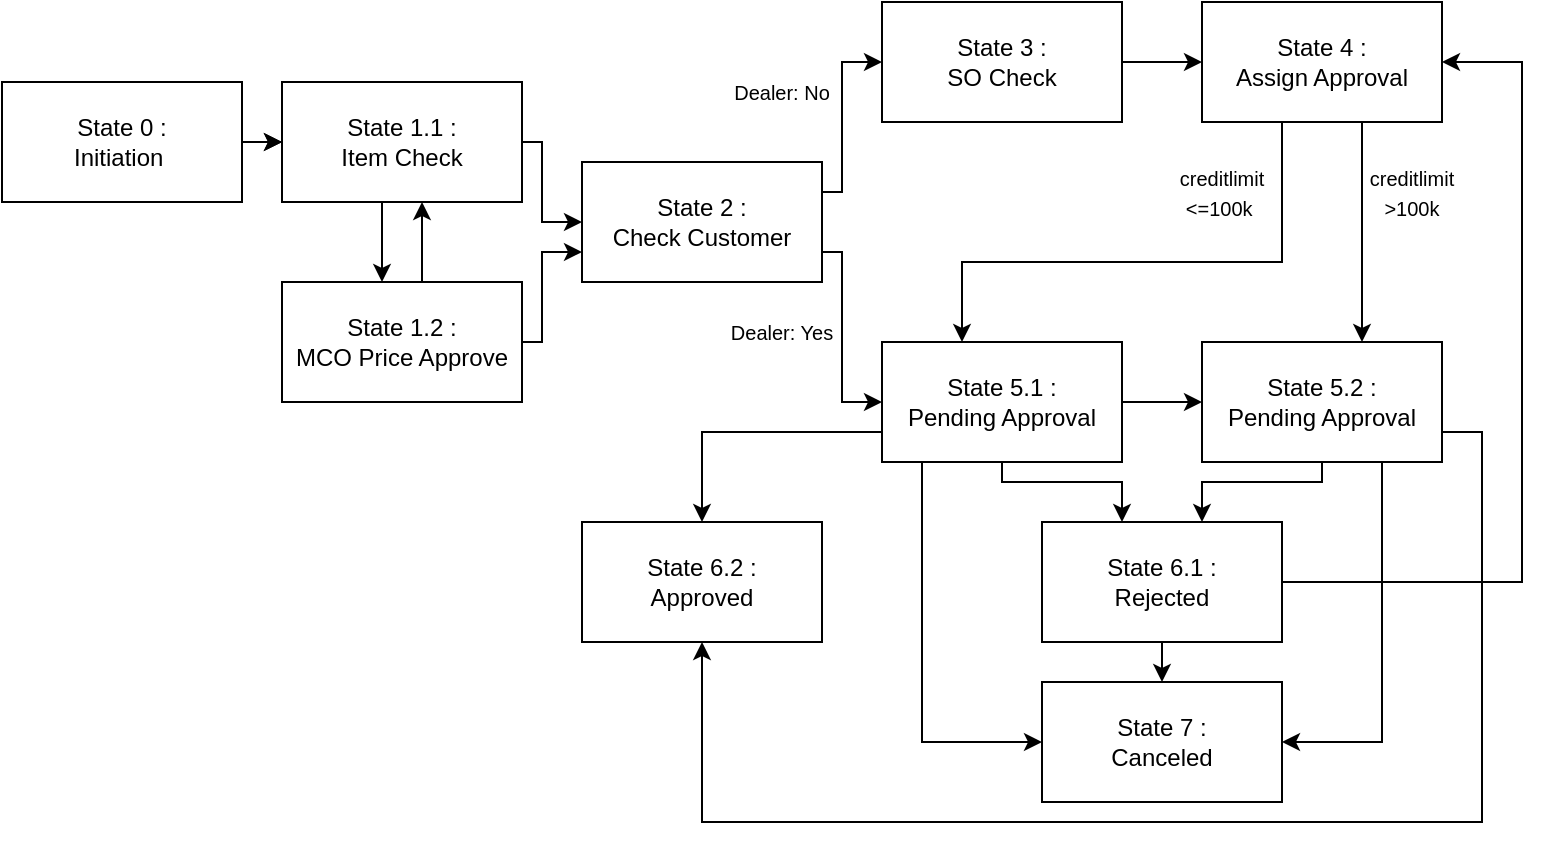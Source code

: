<mxfile version="14.4.2" type="github">
  <diagram id="wWpEONoESdP3NUr75rJn" name="Page-1">
    <mxGraphModel dx="1426" dy="794" grid="1" gridSize="10" guides="1" tooltips="1" connect="1" arrows="1" fold="1" page="1" pageScale="1" pageWidth="1169" pageHeight="827" math="0" shadow="0">
      <root>
        <mxCell id="0" />
        <mxCell id="1" parent="0" />
        <mxCell id="Tk-LK1Vj_F-vtcgWe9Pp-3" value="" style="edgeStyle=orthogonalEdgeStyle;rounded=0;orthogonalLoop=1;jettySize=auto;html=1;" parent="1" source="AYKECJN2Fn010FfBToEk-2" target="AYKECJN2Fn010FfBToEk-3" edge="1">
          <mxGeometry relative="1" as="geometry">
            <Array as="points">
              <mxPoint x="230" y="210" />
              <mxPoint x="230" y="210" />
            </Array>
          </mxGeometry>
        </mxCell>
        <mxCell id="Tk-LK1Vj_F-vtcgWe9Pp-4" style="edgeStyle=orthogonalEdgeStyle;rounded=0;orthogonalLoop=1;jettySize=auto;html=1;entryX=0;entryY=0.5;entryDx=0;entryDy=0;" parent="1" source="AYKECJN2Fn010FfBToEk-1" target="AYKECJN2Fn010FfBToEk-2" edge="1">
          <mxGeometry relative="1" as="geometry" />
        </mxCell>
        <mxCell id="AYKECJN2Fn010FfBToEk-1" value="State 0 : &lt;br&gt;Initiation&amp;nbsp;" style="rounded=0;whiteSpace=wrap;html=1;" parent="1" vertex="1">
          <mxGeometry x="40" y="130" width="120" height="60" as="geometry" />
        </mxCell>
        <mxCell id="Tk-LK1Vj_F-vtcgWe9Pp-1" value="" style="edgeStyle=orthogonalEdgeStyle;rounded=0;orthogonalLoop=1;jettySize=auto;html=1;" parent="1" source="AYKECJN2Fn010FfBToEk-2" target="AYKECJN2Fn010FfBToEk-4" edge="1">
          <mxGeometry relative="1" as="geometry">
            <Array as="points">
              <mxPoint x="310" y="160" />
              <mxPoint x="310" y="200" />
            </Array>
          </mxGeometry>
        </mxCell>
        <mxCell id="Tk-LK1Vj_F-vtcgWe9Pp-2" value="" style="edgeStyle=orthogonalEdgeStyle;rounded=0;orthogonalLoop=1;jettySize=auto;html=1;entryX=0;entryY=0.75;entryDx=0;entryDy=0;" parent="1" source="AYKECJN2Fn010FfBToEk-3" target="AYKECJN2Fn010FfBToEk-4" edge="1">
          <mxGeometry relative="1" as="geometry">
            <Array as="points">
              <mxPoint x="310" y="260" />
              <mxPoint x="310" y="215" />
            </Array>
          </mxGeometry>
        </mxCell>
        <mxCell id="Tk-LK1Vj_F-vtcgWe9Pp-6" value="" style="edgeStyle=orthogonalEdgeStyle;rounded=0;orthogonalLoop=1;jettySize=auto;html=1;" parent="1" source="AYKECJN2Fn010FfBToEk-3" target="AYKECJN2Fn010FfBToEk-2" edge="1">
          <mxGeometry relative="1" as="geometry">
            <Array as="points">
              <mxPoint x="250" y="210" />
              <mxPoint x="250" y="210" />
            </Array>
          </mxGeometry>
        </mxCell>
        <mxCell id="AYKECJN2Fn010FfBToEk-3" value="State 1.2 : &lt;br&gt;MCO Price Approve" style="rounded=0;whiteSpace=wrap;html=1;" parent="1" vertex="1">
          <mxGeometry x="180" y="230" width="120" height="60" as="geometry" />
        </mxCell>
        <mxCell id="IGj2JCpGtJABXFzRNVT--2" style="edgeStyle=orthogonalEdgeStyle;rounded=0;orthogonalLoop=1;jettySize=auto;html=1;exitX=1;exitY=0.25;exitDx=0;exitDy=0;entryX=0;entryY=0.5;entryDx=0;entryDy=0;" edge="1" parent="1" source="AYKECJN2Fn010FfBToEk-4" target="AYKECJN2Fn010FfBToEk-6">
          <mxGeometry relative="1" as="geometry">
            <Array as="points">
              <mxPoint x="460" y="185" />
              <mxPoint x="460" y="120" />
            </Array>
          </mxGeometry>
        </mxCell>
        <mxCell id="IGj2JCpGtJABXFzRNVT--4" style="edgeStyle=orthogonalEdgeStyle;rounded=0;orthogonalLoop=1;jettySize=auto;html=1;exitX=1;exitY=0.75;exitDx=0;exitDy=0;entryX=0;entryY=0.5;entryDx=0;entryDy=0;" edge="1" parent="1" source="AYKECJN2Fn010FfBToEk-4" target="crHzFIpyRZOjVDYztjRo-8">
          <mxGeometry relative="1" as="geometry">
            <Array as="points">
              <mxPoint x="460" y="215" />
              <mxPoint x="460" y="290" />
            </Array>
          </mxGeometry>
        </mxCell>
        <mxCell id="AYKECJN2Fn010FfBToEk-4" value="State 2 : &lt;br&gt;Check Customer" style="rounded=0;whiteSpace=wrap;html=1;" parent="1" vertex="1">
          <mxGeometry x="330" y="170" width="120" height="60" as="geometry" />
        </mxCell>
        <mxCell id="crHzFIpyRZOjVDYztjRo-7" value="" style="edgeStyle=orthogonalEdgeStyle;rounded=0;orthogonalLoop=1;jettySize=auto;html=1;" parent="1" source="AYKECJN2Fn010FfBToEk-6" target="crHzFIpyRZOjVDYztjRo-6" edge="1">
          <mxGeometry relative="1" as="geometry" />
        </mxCell>
        <mxCell id="AYKECJN2Fn010FfBToEk-6" value="State 3 : &lt;br&gt;SO Check" style="rounded=0;whiteSpace=wrap;html=1;" parent="1" vertex="1">
          <mxGeometry x="480" y="90" width="120" height="60" as="geometry" />
        </mxCell>
        <mxCell id="AYKECJN2Fn010FfBToEk-2" value="State 1.1 : &lt;br&gt;Item Check" style="rounded=0;whiteSpace=wrap;html=1;" parent="1" vertex="1">
          <mxGeometry x="180" y="130" width="120" height="60" as="geometry" />
        </mxCell>
        <mxCell id="Tk-LK1Vj_F-vtcgWe9Pp-5" value="" style="edgeStyle=orthogonalEdgeStyle;rounded=0;orthogonalLoop=1;jettySize=auto;html=1;" parent="1" source="AYKECJN2Fn010FfBToEk-1" target="AYKECJN2Fn010FfBToEk-2" edge="1">
          <mxGeometry relative="1" as="geometry">
            <mxPoint x="160" y="150" as="sourcePoint" />
            <mxPoint x="270" y="230" as="targetPoint" />
          </mxGeometry>
        </mxCell>
        <object label="" id="crHzFIpyRZOjVDYztjRo-9">
          <mxCell style="edgeStyle=orthogonalEdgeStyle;rounded=0;orthogonalLoop=1;jettySize=auto;html=1;exitX=0.25;exitY=1;exitDx=0;exitDy=0;" parent="1" source="crHzFIpyRZOjVDYztjRo-6" target="crHzFIpyRZOjVDYztjRo-8" edge="1">
            <mxGeometry relative="1" as="geometry">
              <Array as="points">
                <mxPoint x="680" y="150" />
                <mxPoint x="680" y="220" />
                <mxPoint x="520" y="220" />
              </Array>
              <mxPoint x="660" y="160" as="sourcePoint" />
            </mxGeometry>
          </mxCell>
        </object>
        <mxCell id="crHzFIpyRZOjVDYztjRo-11" value="" style="edgeStyle=orthogonalEdgeStyle;rounded=0;orthogonalLoop=1;jettySize=auto;html=1;" parent="1" source="crHzFIpyRZOjVDYztjRo-6" target="crHzFIpyRZOjVDYztjRo-10" edge="1">
          <mxGeometry relative="1" as="geometry">
            <Array as="points">
              <mxPoint x="720" y="220" />
              <mxPoint x="720" y="220" />
            </Array>
          </mxGeometry>
        </mxCell>
        <mxCell id="crHzFIpyRZOjVDYztjRo-6" value="State 4 : &lt;br&gt;Assign Approval" style="rounded=0;whiteSpace=wrap;html=1;" parent="1" vertex="1">
          <mxGeometry x="640" y="90" width="120" height="60" as="geometry" />
        </mxCell>
        <mxCell id="crHzFIpyRZOjVDYztjRo-12" value="" style="edgeStyle=orthogonalEdgeStyle;rounded=0;orthogonalLoop=1;jettySize=auto;html=1;" parent="1" source="crHzFIpyRZOjVDYztjRo-8" target="crHzFIpyRZOjVDYztjRo-10" edge="1">
          <mxGeometry relative="1" as="geometry">
            <Array as="points">
              <mxPoint x="630" y="290" />
              <mxPoint x="630" y="290" />
            </Array>
          </mxGeometry>
        </mxCell>
        <mxCell id="crHzFIpyRZOjVDYztjRo-25" value="" style="edgeStyle=orthogonalEdgeStyle;rounded=0;orthogonalLoop=1;jettySize=auto;html=1;exitX=0.75;exitY=1;exitDx=0;exitDy=0;" parent="1" source="crHzFIpyRZOjVDYztjRo-8" target="crHzFIpyRZOjVDYztjRo-24" edge="1">
          <mxGeometry relative="1" as="geometry">
            <Array as="points">
              <mxPoint x="540" y="320" />
              <mxPoint x="540" y="330" />
              <mxPoint x="600" y="330" />
            </Array>
            <mxPoint x="630" y="310" as="sourcePoint" />
          </mxGeometry>
        </mxCell>
        <mxCell id="crHzFIpyRZOjVDYztjRo-38" style="edgeStyle=orthogonalEdgeStyle;rounded=0;orthogonalLoop=1;jettySize=auto;html=1;entryX=0;entryY=0.5;entryDx=0;entryDy=0;exitX=0.5;exitY=1;exitDx=0;exitDy=0;" parent="1" target="crHzFIpyRZOjVDYztjRo-31" edge="1" source="crHzFIpyRZOjVDYztjRo-8">
          <mxGeometry relative="1" as="geometry">
            <mxPoint x="520" y="370" as="sourcePoint" />
            <Array as="points">
              <mxPoint x="500" y="320" />
              <mxPoint x="500" y="460" />
            </Array>
          </mxGeometry>
        </mxCell>
        <mxCell id="crHzFIpyRZOjVDYztjRo-41" style="edgeStyle=orthogonalEdgeStyle;rounded=0;orthogonalLoop=1;jettySize=auto;html=1;exitX=0;exitY=0.75;exitDx=0;exitDy=0;entryX=0.5;entryY=0;entryDx=0;entryDy=0;" parent="1" source="crHzFIpyRZOjVDYztjRo-8" target="crHzFIpyRZOjVDYztjRo-39" edge="1">
          <mxGeometry relative="1" as="geometry" />
        </mxCell>
        <mxCell id="crHzFIpyRZOjVDYztjRo-8" value="State 5.1 : &lt;br&gt;Pending Approval" style="whiteSpace=wrap;html=1;rounded=0;" parent="1" vertex="1">
          <mxGeometry x="480" y="260" width="120" height="60" as="geometry" />
        </mxCell>
        <mxCell id="crHzFIpyRZOjVDYztjRo-29" value="" style="edgeStyle=orthogonalEdgeStyle;rounded=0;orthogonalLoop=1;jettySize=auto;html=1;exitX=0.5;exitY=1;exitDx=0;exitDy=0;" parent="1" source="crHzFIpyRZOjVDYztjRo-10" target="crHzFIpyRZOjVDYztjRo-24" edge="1">
          <mxGeometry relative="1" as="geometry">
            <Array as="points">
              <mxPoint x="700" y="330" />
              <mxPoint x="640" y="330" />
            </Array>
            <mxPoint x="680" y="330" as="sourcePoint" />
          </mxGeometry>
        </mxCell>
        <mxCell id="crHzFIpyRZOjVDYztjRo-37" style="edgeStyle=orthogonalEdgeStyle;rounded=0;orthogonalLoop=1;jettySize=auto;html=1;exitX=0.75;exitY=1;exitDx=0;exitDy=0;" parent="1" source="crHzFIpyRZOjVDYztjRo-10" target="crHzFIpyRZOjVDYztjRo-31" edge="1">
          <mxGeometry relative="1" as="geometry">
            <Array as="points">
              <mxPoint x="730" y="460" />
            </Array>
            <mxPoint x="750" y="330" as="sourcePoint" />
          </mxGeometry>
        </mxCell>
        <mxCell id="crHzFIpyRZOjVDYztjRo-40" style="edgeStyle=orthogonalEdgeStyle;rounded=0;orthogonalLoop=1;jettySize=auto;html=1;entryX=0.5;entryY=1;entryDx=0;entryDy=0;exitX=1;exitY=0.75;exitDx=0;exitDy=0;" parent="1" source="crHzFIpyRZOjVDYztjRo-10" target="crHzFIpyRZOjVDYztjRo-39" edge="1">
          <mxGeometry relative="1" as="geometry">
            <Array as="points">
              <mxPoint x="780" y="305" />
              <mxPoint x="780" y="500" />
              <mxPoint x="390" y="500" />
            </Array>
            <mxPoint x="780" y="300" as="sourcePoint" />
          </mxGeometry>
        </mxCell>
        <mxCell id="crHzFIpyRZOjVDYztjRo-10" value="State 5.2 : &lt;br&gt;Pending Approval" style="whiteSpace=wrap;html=1;rounded=0;" parent="1" vertex="1">
          <mxGeometry x="640" y="260" width="120" height="60" as="geometry" />
        </mxCell>
        <mxCell id="crHzFIpyRZOjVDYztjRo-19" value="&lt;font style=&quot;font-size: 10px&quot;&gt;Dealer: No&lt;/font&gt;" style="text;html=1;strokeColor=none;fillColor=none;align=center;verticalAlign=middle;whiteSpace=wrap;rounded=0;rotation=0;" parent="1" vertex="1">
          <mxGeometry x="405" y="130" width="50" height="10" as="geometry" />
        </mxCell>
        <mxCell id="crHzFIpyRZOjVDYztjRo-20" value="&lt;font style=&quot;font-size: 10px&quot;&gt;Dealer: Yes&lt;/font&gt;" style="text;html=1;strokeColor=none;fillColor=none;align=center;verticalAlign=middle;whiteSpace=wrap;rounded=0;rotation=0;" parent="1" vertex="1">
          <mxGeometry x="400" y="250" width="60" height="10" as="geometry" />
        </mxCell>
        <mxCell id="crHzFIpyRZOjVDYztjRo-21" value="&lt;span style=&quot;font-size: 10px&quot;&gt;creditlimit &lt;br&gt;&amp;lt;=100k&amp;nbsp;&lt;/span&gt;" style="text;html=1;strokeColor=none;fillColor=none;align=center;verticalAlign=middle;whiteSpace=wrap;rounded=0;rotation=0;" parent="1" vertex="1">
          <mxGeometry x="630" y="170" width="40" height="30" as="geometry" />
        </mxCell>
        <mxCell id="crHzFIpyRZOjVDYztjRo-22" value="&lt;span style=&quot;font-size: 10px&quot;&gt;creditlimit &lt;br&gt;&amp;gt;100k&lt;/span&gt;" style="text;html=1;strokeColor=none;fillColor=none;align=center;verticalAlign=middle;whiteSpace=wrap;rounded=0;rotation=0;" parent="1" vertex="1">
          <mxGeometry x="720" y="170" width="50" height="30" as="geometry" />
        </mxCell>
        <mxCell id="crHzFIpyRZOjVDYztjRo-30" style="edgeStyle=orthogonalEdgeStyle;rounded=0;orthogonalLoop=1;jettySize=auto;html=1;entryX=1;entryY=0.5;entryDx=0;entryDy=0;" parent="1" source="crHzFIpyRZOjVDYztjRo-24" target="crHzFIpyRZOjVDYztjRo-6" edge="1">
          <mxGeometry relative="1" as="geometry">
            <Array as="points">
              <mxPoint x="800" y="380" />
              <mxPoint x="800" y="120" />
            </Array>
          </mxGeometry>
        </mxCell>
        <mxCell id="crHzFIpyRZOjVDYztjRo-32" value="" style="edgeStyle=orthogonalEdgeStyle;rounded=0;orthogonalLoop=1;jettySize=auto;html=1;" parent="1" source="crHzFIpyRZOjVDYztjRo-24" target="crHzFIpyRZOjVDYztjRo-31" edge="1">
          <mxGeometry relative="1" as="geometry">
            <Array as="points">
              <mxPoint x="620" y="410" />
              <mxPoint x="620" y="410" />
            </Array>
          </mxGeometry>
        </mxCell>
        <mxCell id="crHzFIpyRZOjVDYztjRo-24" value="&lt;span&gt;State 6.1 : &lt;br&gt;Rejected&lt;/span&gt;" style="rounded=0;whiteSpace=wrap;html=1;" parent="1" vertex="1">
          <mxGeometry x="560" y="350" width="120" height="60" as="geometry" />
        </mxCell>
        <mxCell id="crHzFIpyRZOjVDYztjRo-31" value="&lt;span&gt;State 7 : &lt;br&gt;Canceled&lt;br&gt;&lt;/span&gt;" style="rounded=0;whiteSpace=wrap;html=1;" parent="1" vertex="1">
          <mxGeometry x="560" y="430" width="120" height="60" as="geometry" />
        </mxCell>
        <mxCell id="crHzFIpyRZOjVDYztjRo-39" value="&lt;span&gt;State 6.2 : &lt;br&gt;Approved&lt;br&gt;&lt;/span&gt;" style="rounded=0;whiteSpace=wrap;html=1;" parent="1" vertex="1">
          <mxGeometry x="330" y="350" width="120" height="60" as="geometry" />
        </mxCell>
      </root>
    </mxGraphModel>
  </diagram>
</mxfile>
